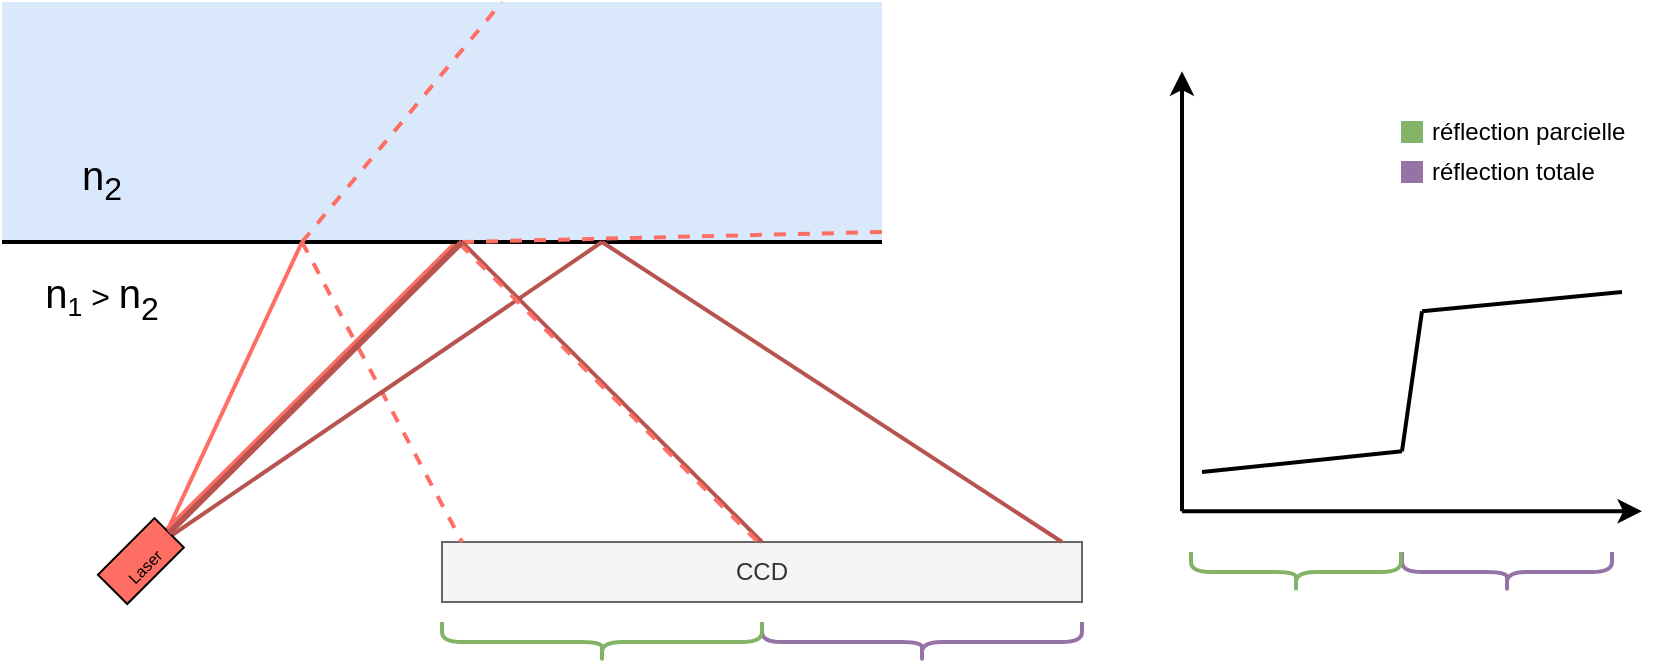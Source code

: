 <mxfile scale="1" border="20">
    <diagram id="CncXq-2D8YrPIenWcRDb" name="Page-1">
        <mxGraphModel dx="1305" dy="1164" grid="1" gridSize="10" guides="1" tooltips="1" connect="1" arrows="1" fold="1" page="1" pageScale="1" pageWidth="827" pageHeight="1169" background="#ffffff" math="0" shadow="0">
            <root>
                <mxCell id="0"/>
                <mxCell id="1" parent="0"/>
                <mxCell id="51" value="" style="endArrow=none;html=1;strokeWidth=2;fillColor=#f8cecc;strokeColor=#fa6e63;exitX=1;exitY=0.5;exitDx=0;exitDy=0;" parent="1" edge="1">
                    <mxGeometry width="50" height="50" relative="1" as="geometry">
                        <mxPoint x="280.582" y="665.383" as="sourcePoint"/>
                        <mxPoint x="427" y="520" as="targetPoint"/>
                    </mxGeometry>
                </mxCell>
                <mxCell id="3" value="" style="rounded=0;whiteSpace=wrap;html=1;fontSize=20;fillColor=#dae8fc;strokeColor=none;" parent="1" vertex="1">
                    <mxGeometry x="200" y="400" width="440" height="120" as="geometry"/>
                </mxCell>
                <mxCell id="4" value="" style="endArrow=none;html=1;strokeWidth=2;fillColor=#FF0000;" parent="1" edge="1">
                    <mxGeometry width="50" height="50" relative="1" as="geometry">
                        <mxPoint x="200" y="520" as="sourcePoint"/>
                        <mxPoint x="640" y="520" as="targetPoint"/>
                    </mxGeometry>
                </mxCell>
                <mxCell id="5" value="CCD" style="rounded=0;whiteSpace=wrap;html=1;fillColor=#f5f5f5;fontColor=#333333;strokeColor=#666666;" parent="1" vertex="1">
                    <mxGeometry x="420" y="670" width="320" height="30" as="geometry"/>
                </mxCell>
                <mxCell id="6" value="" style="endArrow=none;html=1;strokeWidth=2;fillColor=#f8cecc;strokeColor=#FF6E63;" parent="1" edge="1">
                    <mxGeometry width="50" height="50" relative="1" as="geometry">
                        <mxPoint x="280" y="670" as="sourcePoint"/>
                        <mxPoint x="350" y="520" as="targetPoint"/>
                    </mxGeometry>
                </mxCell>
                <mxCell id="8" value="&lt;font style=&quot;&quot;&gt;&lt;span style=&quot;font-size: 20px;&quot;&gt;n&lt;/span&gt;&lt;font style=&quot;font-size: 16px;&quot;&gt;&lt;sub&gt;1&lt;/sub&gt;&amp;nbsp;&amp;gt;&amp;nbsp;&lt;/font&gt;&lt;/font&gt;&lt;span style=&quot;font-size: 20px;&quot;&gt;n&lt;/span&gt;&lt;sub style=&quot;border-color: var(--border-color);&quot;&gt;&lt;font style=&quot;border-color: var(--border-color); font-size: 16px;&quot;&gt;2&lt;/font&gt;&lt;/sub&gt;" style="text;html=1;strokeColor=none;fillColor=none;align=center;verticalAlign=middle;whiteSpace=wrap;rounded=0;fontSize=29;" parent="1" vertex="1">
                    <mxGeometry x="220" y="530" width="60" height="30" as="geometry"/>
                </mxCell>
                <mxCell id="9" value="&lt;font style=&quot;font-size: 20px;&quot;&gt;n&lt;sub&gt;&lt;font style=&quot;font-size: 16px;&quot;&gt;2&lt;/font&gt;&lt;/sub&gt;&lt;/font&gt;" style="text;html=1;strokeColor=none;fillColor=none;align=center;verticalAlign=middle;whiteSpace=wrap;rounded=0;fontSize=29;" parent="1" vertex="1">
                    <mxGeometry x="220" y="470" width="60" height="30" as="geometry"/>
                </mxCell>
                <mxCell id="13" value="" style="endArrow=none;html=1;strokeWidth=2;fillColor=#FF0000;strokeColor=#FF6E63;dashed=1;" parent="1" edge="1">
                    <mxGeometry width="50" height="50" relative="1" as="geometry">
                        <mxPoint x="350" y="520" as="sourcePoint"/>
                        <mxPoint x="450" y="400" as="targetPoint"/>
                    </mxGeometry>
                </mxCell>
                <mxCell id="15" value="" style="endArrow=none;html=1;strokeWidth=2;fillColor=#FF0000;strokeColor=#FF6E63;dashed=1;" parent="1" edge="1">
                    <mxGeometry width="50" height="50" relative="1" as="geometry">
                        <mxPoint x="430" y="520" as="sourcePoint"/>
                        <mxPoint x="640" y="515" as="targetPoint"/>
                    </mxGeometry>
                </mxCell>
                <mxCell id="18" value="" style="endArrow=none;html=1;strokeWidth=2;fillColor=#f8cecc;strokeColor=#FF6E63;dashed=1;" parent="1" edge="1">
                    <mxGeometry width="50" height="50" relative="1" as="geometry">
                        <mxPoint x="350" y="520" as="sourcePoint"/>
                        <mxPoint x="430" y="670" as="targetPoint"/>
                    </mxGeometry>
                </mxCell>
                <mxCell id="21" value="" style="endArrow=none;html=1;strokeWidth=2;fillColor=#f8cecc;strokeColor=#b85450;" parent="1" edge="1">
                    <mxGeometry width="50" height="50" relative="1" as="geometry">
                        <mxPoint x="430" y="520" as="sourcePoint"/>
                        <mxPoint x="580" y="670" as="targetPoint"/>
                    </mxGeometry>
                </mxCell>
                <mxCell id="22" value="" style="endArrow=none;html=1;strokeWidth=2;fillColor=#f8cecc;strokeColor=#b85450;" parent="1" edge="1">
                    <mxGeometry width="50" height="50" relative="1" as="geometry">
                        <mxPoint x="280" y="670" as="sourcePoint"/>
                        <mxPoint x="500" y="520" as="targetPoint"/>
                    </mxGeometry>
                </mxCell>
                <mxCell id="23" value="" style="endArrow=none;html=1;strokeWidth=2;fillColor=#f8cecc;strokeColor=#b85450;" parent="1" edge="1">
                    <mxGeometry width="50" height="50" relative="1" as="geometry">
                        <mxPoint x="500" y="520" as="sourcePoint"/>
                        <mxPoint x="730" y="670" as="targetPoint"/>
                    </mxGeometry>
                </mxCell>
                <mxCell id="25" value="&lt;font style=&quot;font-size: 8px;&quot;&gt;Laser&lt;/font&gt;" style="rounded=0;whiteSpace=wrap;html=1;fontSize=16;fillColor=#FF6E63;strokeColor=#000000;rotation=-45;" parent="1" vertex="1">
                    <mxGeometry x="249.44" y="669.16" width="40" height="20.73" as="geometry"/>
                </mxCell>
                <mxCell id="26" value="" style="endArrow=classic;html=1;strokeColor=#000000;strokeWidth=2;fontSize=8;startArrow=none;startFill=0;endFill=1;" parent="1" edge="1">
                    <mxGeometry width="50" height="50" relative="1" as="geometry">
                        <mxPoint x="790" y="654.64" as="sourcePoint"/>
                        <mxPoint x="790" y="434.64" as="targetPoint"/>
                    </mxGeometry>
                </mxCell>
                <mxCell id="27" value="" style="endArrow=classic;html=1;strokeColor=#000000;strokeWidth=2;fontSize=8;endFill=1;" parent="1" edge="1">
                    <mxGeometry width="50" height="50" relative="1" as="geometry">
                        <mxPoint x="790" y="654.64" as="sourcePoint"/>
                        <mxPoint x="1020" y="654.64" as="targetPoint"/>
                    </mxGeometry>
                </mxCell>
                <mxCell id="28" value="" style="endArrow=none;html=1;strokeColor=#000000;strokeWidth=2;fontSize=8;" parent="1" edge="1">
                    <mxGeometry width="50" height="50" relative="1" as="geometry">
                        <mxPoint x="800" y="635" as="sourcePoint"/>
                        <mxPoint x="900" y="624.64" as="targetPoint"/>
                    </mxGeometry>
                </mxCell>
                <mxCell id="29" value="" style="endArrow=none;html=1;strokeColor=#000000;strokeWidth=2;fontSize=8;sourcePerimeterSpacing=0;jumpStyle=none;shadow=0;" parent="1" edge="1">
                    <mxGeometry width="50" height="50" relative="1" as="geometry">
                        <mxPoint x="900" y="624.64" as="sourcePoint"/>
                        <mxPoint x="910" y="554.64" as="targetPoint"/>
                    </mxGeometry>
                </mxCell>
                <mxCell id="30" value="" style="endArrow=none;html=1;strokeColor=#000000;strokeWidth=2;fontSize=8;" parent="1" edge="1">
                    <mxGeometry width="50" height="50" relative="1" as="geometry">
                        <mxPoint x="910" y="554.64" as="sourcePoint"/>
                        <mxPoint x="1010" y="545" as="targetPoint"/>
                    </mxGeometry>
                </mxCell>
                <mxCell id="41" value="" style="shape=curlyBracket;whiteSpace=wrap;html=1;rounded=1;flipH=1;labelPosition=right;verticalLabelPosition=middle;align=left;verticalAlign=middle;rotation=90;fillColor=#e1d5e7;strokeColor=#9673a6;strokeWidth=2;" parent="1" vertex="1">
                    <mxGeometry x="650" y="640" width="20" height="160" as="geometry"/>
                </mxCell>
                <mxCell id="42" value="" style="shape=curlyBracket;whiteSpace=wrap;html=1;rounded=1;flipH=1;labelPosition=right;verticalLabelPosition=middle;align=left;verticalAlign=middle;rotation=90;fillColor=#e1d5e7;strokeColor=#9673a6;strokeWidth=2;" parent="1" vertex="1">
                    <mxGeometry x="942.5" y="632.5" width="20" height="105" as="geometry"/>
                </mxCell>
                <mxCell id="43" value="" style="shape=curlyBracket;whiteSpace=wrap;html=1;rounded=1;flipH=1;labelPosition=right;verticalLabelPosition=middle;align=left;verticalAlign=middle;rotation=90;fillColor=#d5e8d4;strokeColor=#82b366;strokeWidth=2;" parent="1" vertex="1">
                    <mxGeometry x="490" y="640" width="20" height="160" as="geometry"/>
                </mxCell>
                <mxCell id="44" value="" style="shape=curlyBracket;whiteSpace=wrap;html=1;rounded=1;flipH=1;labelPosition=right;verticalLabelPosition=middle;align=left;verticalAlign=middle;rotation=90;fillColor=#d5e8d4;strokeColor=#82b366;strokeWidth=2;" parent="1" vertex="1">
                    <mxGeometry x="837" y="632.5" width="20" height="105" as="geometry"/>
                </mxCell>
                <mxCell id="45" value="" style="endArrow=none;html=1;strokeWidth=2;fillColor=#f8cecc;strokeColor=#fe6e63;dashed=1;" parent="1" edge="1">
                    <mxGeometry width="50" height="50" relative="1" as="geometry">
                        <mxPoint x="429" y="521" as="sourcePoint"/>
                        <mxPoint x="579" y="671.0" as="targetPoint"/>
                    </mxGeometry>
                </mxCell>
                <mxCell id="46" value="" style="rounded=0;whiteSpace=wrap;html=1;fillColor=#82b366;strokeColor=#82b366;" parent="1" vertex="1">
                    <mxGeometry x="900" y="460" width="10" height="10" as="geometry"/>
                </mxCell>
                <mxCell id="47" value="réflection parcielle" style="text;html=1;align=left;verticalAlign=middle;resizable=0;points=[];autosize=1;strokeColor=none;fillColor=none;" parent="1" vertex="1">
                    <mxGeometry x="912.5" y="450" width="120" height="30" as="geometry"/>
                </mxCell>
                <mxCell id="48" value="" style="rounded=0;whiteSpace=wrap;html=1;fillColor=#9673a6;strokeColor=#9673a6;" parent="1" vertex="1">
                    <mxGeometry x="900" y="480" width="10" height="10" as="geometry"/>
                </mxCell>
                <mxCell id="49" value="réflection totale" style="text;html=1;align=left;verticalAlign=middle;resizable=0;points=[];autosize=1;strokeColor=none;fillColor=none;" parent="1" vertex="1">
                    <mxGeometry x="912.5" y="470" width="100" height="30" as="geometry"/>
                </mxCell>
                <mxCell id="50" value="" style="endArrow=none;html=1;strokeWidth=3;fillColor=#f8cecc;strokeColor=#b85450;exitX=1;exitY=0.5;exitDx=0;exitDy=0;" parent="1" source="25" edge="1">
                    <mxGeometry width="50" height="50" relative="1" as="geometry">
                        <mxPoint x="290" y="680" as="sourcePoint"/>
                        <mxPoint x="430" y="520" as="targetPoint"/>
                    </mxGeometry>
                </mxCell>
            </root>
        </mxGraphModel>
    </diagram>
</mxfile>